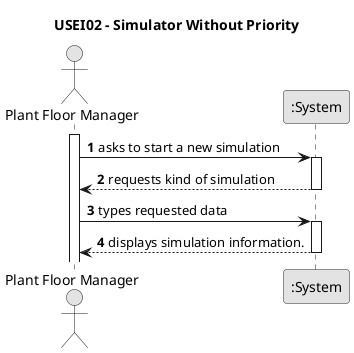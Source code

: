 @startuml
skinparam monochrome true
skinparam packageStyle rectangle
skinparam shadowing false

title USEI02 - Simulator Without Priority

autonumber

actor "Plant Floor Manager" as PFM
participant ":System" as System

activate PFM

    PFM -> System : asks to start a new simulation
    activate System

    System --> PFM : requests kind of simulation
    deactivate System

    PFM -> System : types requested data
    activate System

    System --> PFM : displays simulation information.
    deactivate System

@enduml